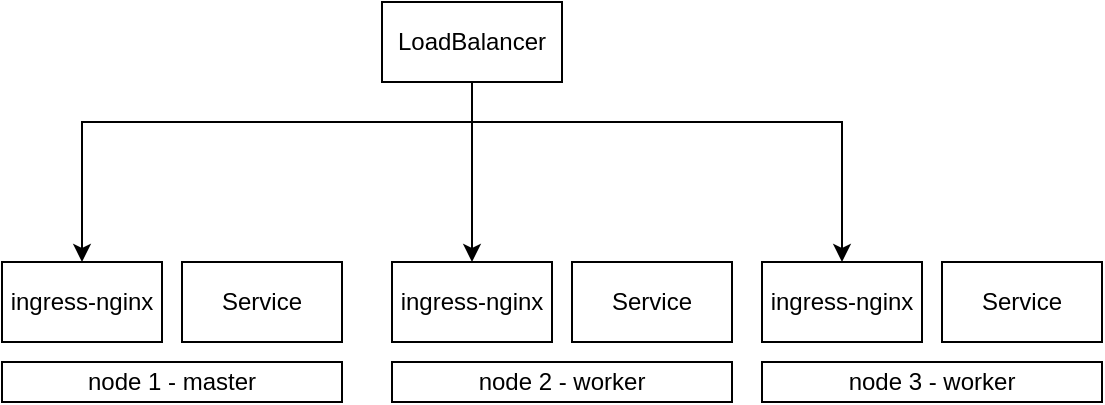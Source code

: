 <mxfile version="15.8.7" type="device"><diagram id="lFz0VDcakPpyD7ZKoEDS" name="Network"><mxGraphModel dx="569" dy="391" grid="1" gridSize="10" guides="1" tooltips="1" connect="1" arrows="1" fold="1" page="1" pageScale="1" pageWidth="850" pageHeight="1100" math="0" shadow="0"><root><mxCell id="0"/><mxCell id="1" parent="0"/><mxCell id="Qs8jaSUEBzFHbYKO1N6g-1" value="node 1 - master" style="rounded=0;whiteSpace=wrap;html=1;" vertex="1" parent="1"><mxGeometry x="230" y="310" width="170" height="20" as="geometry"/></mxCell><mxCell id="Qs8jaSUEBzFHbYKO1N6g-15" style="edgeStyle=orthogonalEdgeStyle;rounded=0;orthogonalLoop=1;jettySize=auto;html=1;entryX=0.5;entryY=0;entryDx=0;entryDy=0;" edge="1" parent="1" source="Qs8jaSUEBzFHbYKO1N6g-6" target="Qs8jaSUEBzFHbYKO1N6g-7"><mxGeometry relative="1" as="geometry"><Array as="points"><mxPoint x="465" y="190"/><mxPoint x="270" y="190"/></Array></mxGeometry></mxCell><mxCell id="Qs8jaSUEBzFHbYKO1N6g-16" style="edgeStyle=orthogonalEdgeStyle;rounded=0;orthogonalLoop=1;jettySize=auto;html=1;" edge="1" parent="1" source="Qs8jaSUEBzFHbYKO1N6g-6" target="Qs8jaSUEBzFHbYKO1N6g-11"><mxGeometry relative="1" as="geometry"/></mxCell><mxCell id="Qs8jaSUEBzFHbYKO1N6g-17" style="edgeStyle=orthogonalEdgeStyle;rounded=0;orthogonalLoop=1;jettySize=auto;html=1;entryX=0.5;entryY=0;entryDx=0;entryDy=0;" edge="1" parent="1" source="Qs8jaSUEBzFHbYKO1N6g-6" target="Qs8jaSUEBzFHbYKO1N6g-13"><mxGeometry relative="1" as="geometry"><Array as="points"><mxPoint x="465" y="190"/><mxPoint x="650" y="190"/></Array></mxGeometry></mxCell><mxCell id="Qs8jaSUEBzFHbYKO1N6g-6" value="LoadBalancer" style="rounded=0;whiteSpace=wrap;html=1;" vertex="1" parent="1"><mxGeometry x="420" y="130" width="90" height="40" as="geometry"/></mxCell><mxCell id="Qs8jaSUEBzFHbYKO1N6g-7" value="ingress-nginx" style="rounded=0;whiteSpace=wrap;html=1;" vertex="1" parent="1"><mxGeometry x="230" y="260" width="80" height="40" as="geometry"/></mxCell><mxCell id="Qs8jaSUEBzFHbYKO1N6g-8" value="Service" style="rounded=0;whiteSpace=wrap;html=1;" vertex="1" parent="1"><mxGeometry x="320" y="260" width="80" height="40" as="geometry"/></mxCell><mxCell id="Qs8jaSUEBzFHbYKO1N6g-9" value="node 2 - worker" style="rounded=0;whiteSpace=wrap;html=1;" vertex="1" parent="1"><mxGeometry x="425" y="310" width="170" height="20" as="geometry"/></mxCell><mxCell id="Qs8jaSUEBzFHbYKO1N6g-10" value="node 3 - worker" style="rounded=0;whiteSpace=wrap;html=1;" vertex="1" parent="1"><mxGeometry x="610" y="310" width="170" height="20" as="geometry"/></mxCell><mxCell id="Qs8jaSUEBzFHbYKO1N6g-11" value="ingress-nginx" style="rounded=0;whiteSpace=wrap;html=1;" vertex="1" parent="1"><mxGeometry x="425" y="260" width="80" height="40" as="geometry"/></mxCell><mxCell id="Qs8jaSUEBzFHbYKO1N6g-12" value="Service" style="rounded=0;whiteSpace=wrap;html=1;" vertex="1" parent="1"><mxGeometry x="515" y="260" width="80" height="40" as="geometry"/></mxCell><mxCell id="Qs8jaSUEBzFHbYKO1N6g-13" value="ingress-nginx" style="rounded=0;whiteSpace=wrap;html=1;" vertex="1" parent="1"><mxGeometry x="610" y="260" width="80" height="40" as="geometry"/></mxCell><mxCell id="Qs8jaSUEBzFHbYKO1N6g-14" value="Service" style="rounded=0;whiteSpace=wrap;html=1;" vertex="1" parent="1"><mxGeometry x="700" y="260" width="80" height="40" as="geometry"/></mxCell></root></mxGraphModel></diagram></mxfile>